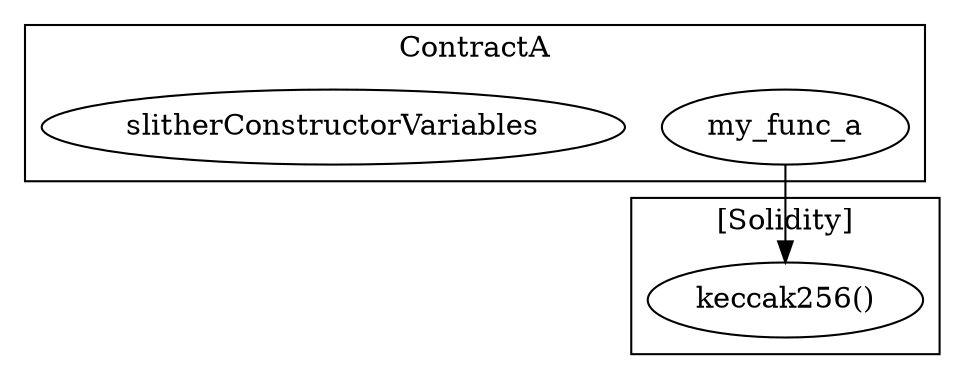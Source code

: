 strict digraph {
subgraph cluster_23_ContractA {
label = "ContractA"
"23_my_func_a" [label="my_func_a"]
"23_slitherConstructorVariables" [label="slitherConstructorVariables"]
}subgraph cluster_solidity {
label = "[Solidity]"
"keccak256()" 
"23_my_func_a" -> "keccak256()"
}
}
